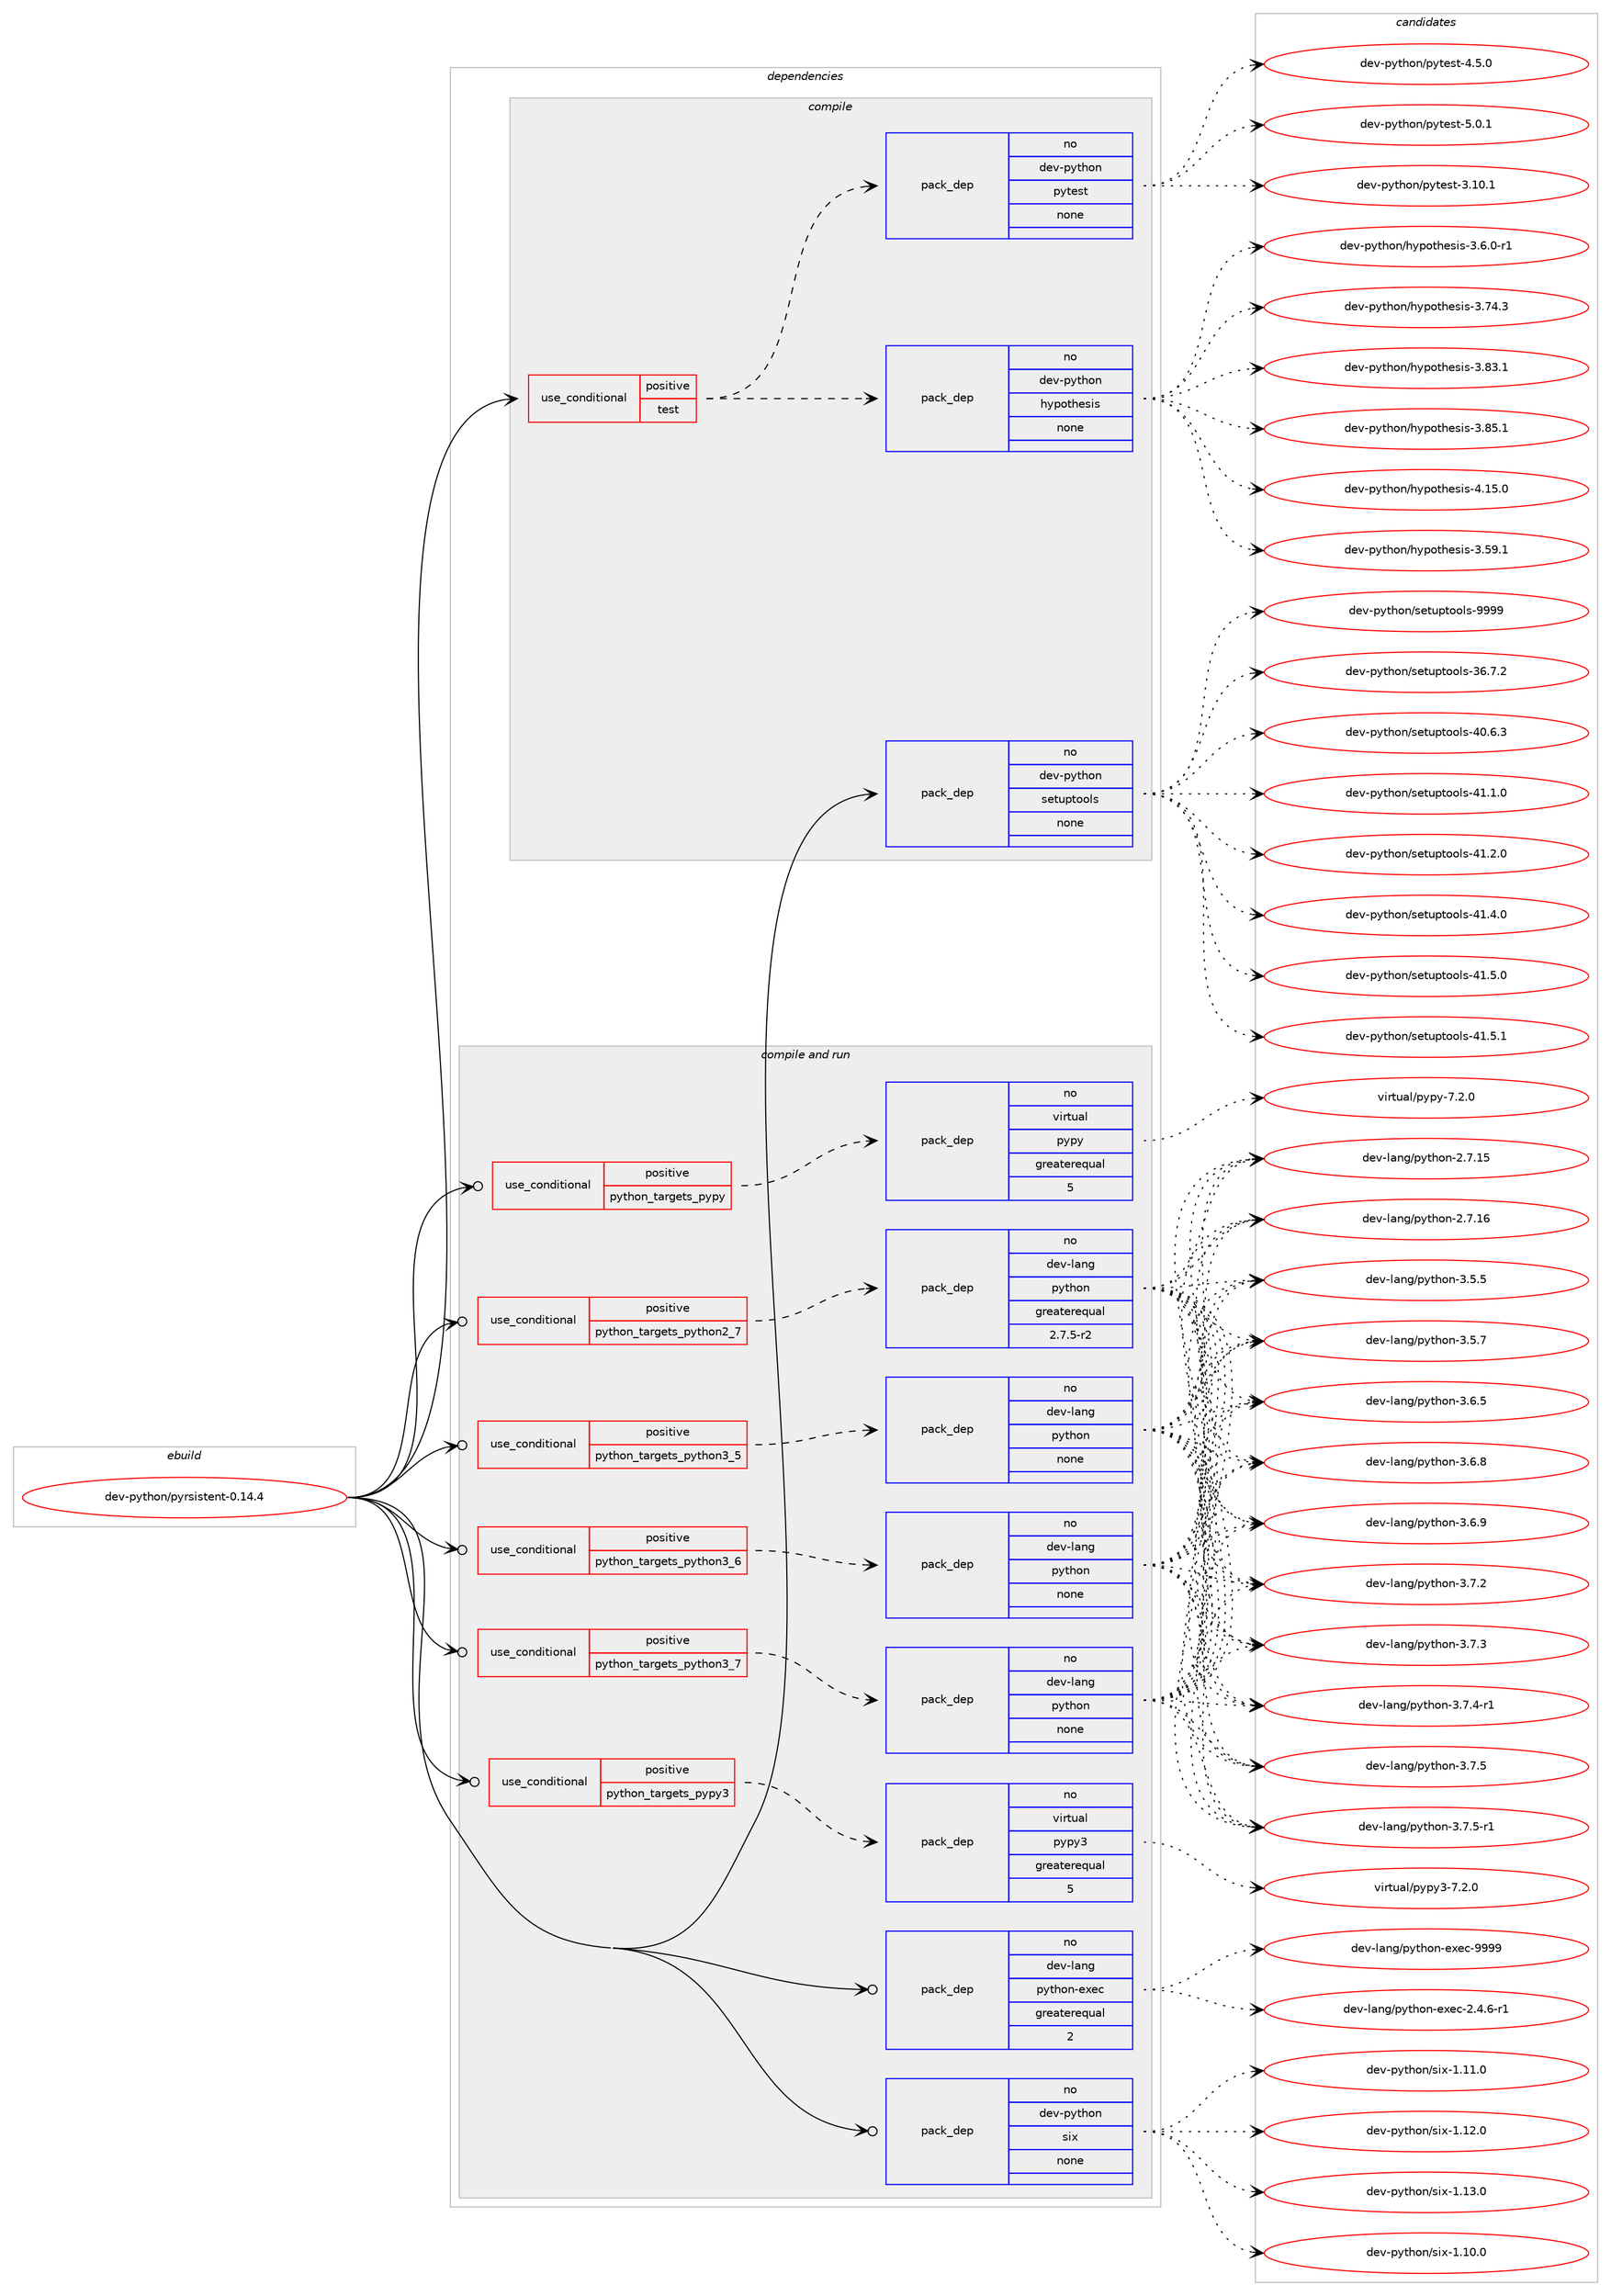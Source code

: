 digraph prolog {

# *************
# Graph options
# *************

newrank=true;
concentrate=true;
compound=true;
graph [rankdir=LR,fontname=Helvetica,fontsize=10,ranksep=1.5];#, ranksep=2.5, nodesep=0.2];
edge  [arrowhead=vee];
node  [fontname=Helvetica,fontsize=10];

# **********
# The ebuild
# **********

subgraph cluster_leftcol {
color=gray;
rank=same;
label=<<i>ebuild</i>>;
id [label="dev-python/pyrsistent-0.14.4", color=red, width=4, href="../dev-python/pyrsistent-0.14.4.svg"];
}

# ****************
# The dependencies
# ****************

subgraph cluster_midcol {
color=gray;
label=<<i>dependencies</i>>;
subgraph cluster_compile {
fillcolor="#eeeeee";
style=filled;
label=<<i>compile</i>>;
subgraph cond146734 {
dependency628488 [label=<<TABLE BORDER="0" CELLBORDER="1" CELLSPACING="0" CELLPADDING="4"><TR><TD ROWSPAN="3" CELLPADDING="10">use_conditional</TD></TR><TR><TD>positive</TD></TR><TR><TD>test</TD></TR></TABLE>>, shape=none, color=red];
subgraph pack469894 {
dependency628489 [label=<<TABLE BORDER="0" CELLBORDER="1" CELLSPACING="0" CELLPADDING="4" WIDTH="220"><TR><TD ROWSPAN="6" CELLPADDING="30">pack_dep</TD></TR><TR><TD WIDTH="110">no</TD></TR><TR><TD>dev-python</TD></TR><TR><TD>hypothesis</TD></TR><TR><TD>none</TD></TR><TR><TD></TD></TR></TABLE>>, shape=none, color=blue];
}
dependency628488:e -> dependency628489:w [weight=20,style="dashed",arrowhead="vee"];
subgraph pack469895 {
dependency628490 [label=<<TABLE BORDER="0" CELLBORDER="1" CELLSPACING="0" CELLPADDING="4" WIDTH="220"><TR><TD ROWSPAN="6" CELLPADDING="30">pack_dep</TD></TR><TR><TD WIDTH="110">no</TD></TR><TR><TD>dev-python</TD></TR><TR><TD>pytest</TD></TR><TR><TD>none</TD></TR><TR><TD></TD></TR></TABLE>>, shape=none, color=blue];
}
dependency628488:e -> dependency628490:w [weight=20,style="dashed",arrowhead="vee"];
}
id:e -> dependency628488:w [weight=20,style="solid",arrowhead="vee"];
subgraph pack469896 {
dependency628491 [label=<<TABLE BORDER="0" CELLBORDER="1" CELLSPACING="0" CELLPADDING="4" WIDTH="220"><TR><TD ROWSPAN="6" CELLPADDING="30">pack_dep</TD></TR><TR><TD WIDTH="110">no</TD></TR><TR><TD>dev-python</TD></TR><TR><TD>setuptools</TD></TR><TR><TD>none</TD></TR><TR><TD></TD></TR></TABLE>>, shape=none, color=blue];
}
id:e -> dependency628491:w [weight=20,style="solid",arrowhead="vee"];
}
subgraph cluster_compileandrun {
fillcolor="#eeeeee";
style=filled;
label=<<i>compile and run</i>>;
subgraph cond146735 {
dependency628492 [label=<<TABLE BORDER="0" CELLBORDER="1" CELLSPACING="0" CELLPADDING="4"><TR><TD ROWSPAN="3" CELLPADDING="10">use_conditional</TD></TR><TR><TD>positive</TD></TR><TR><TD>python_targets_pypy</TD></TR></TABLE>>, shape=none, color=red];
subgraph pack469897 {
dependency628493 [label=<<TABLE BORDER="0" CELLBORDER="1" CELLSPACING="0" CELLPADDING="4" WIDTH="220"><TR><TD ROWSPAN="6" CELLPADDING="30">pack_dep</TD></TR><TR><TD WIDTH="110">no</TD></TR><TR><TD>virtual</TD></TR><TR><TD>pypy</TD></TR><TR><TD>greaterequal</TD></TR><TR><TD>5</TD></TR></TABLE>>, shape=none, color=blue];
}
dependency628492:e -> dependency628493:w [weight=20,style="dashed",arrowhead="vee"];
}
id:e -> dependency628492:w [weight=20,style="solid",arrowhead="odotvee"];
subgraph cond146736 {
dependency628494 [label=<<TABLE BORDER="0" CELLBORDER="1" CELLSPACING="0" CELLPADDING="4"><TR><TD ROWSPAN="3" CELLPADDING="10">use_conditional</TD></TR><TR><TD>positive</TD></TR><TR><TD>python_targets_pypy3</TD></TR></TABLE>>, shape=none, color=red];
subgraph pack469898 {
dependency628495 [label=<<TABLE BORDER="0" CELLBORDER="1" CELLSPACING="0" CELLPADDING="4" WIDTH="220"><TR><TD ROWSPAN="6" CELLPADDING="30">pack_dep</TD></TR><TR><TD WIDTH="110">no</TD></TR><TR><TD>virtual</TD></TR><TR><TD>pypy3</TD></TR><TR><TD>greaterequal</TD></TR><TR><TD>5</TD></TR></TABLE>>, shape=none, color=blue];
}
dependency628494:e -> dependency628495:w [weight=20,style="dashed",arrowhead="vee"];
}
id:e -> dependency628494:w [weight=20,style="solid",arrowhead="odotvee"];
subgraph cond146737 {
dependency628496 [label=<<TABLE BORDER="0" CELLBORDER="1" CELLSPACING="0" CELLPADDING="4"><TR><TD ROWSPAN="3" CELLPADDING="10">use_conditional</TD></TR><TR><TD>positive</TD></TR><TR><TD>python_targets_python2_7</TD></TR></TABLE>>, shape=none, color=red];
subgraph pack469899 {
dependency628497 [label=<<TABLE BORDER="0" CELLBORDER="1" CELLSPACING="0" CELLPADDING="4" WIDTH="220"><TR><TD ROWSPAN="6" CELLPADDING="30">pack_dep</TD></TR><TR><TD WIDTH="110">no</TD></TR><TR><TD>dev-lang</TD></TR><TR><TD>python</TD></TR><TR><TD>greaterequal</TD></TR><TR><TD>2.7.5-r2</TD></TR></TABLE>>, shape=none, color=blue];
}
dependency628496:e -> dependency628497:w [weight=20,style="dashed",arrowhead="vee"];
}
id:e -> dependency628496:w [weight=20,style="solid",arrowhead="odotvee"];
subgraph cond146738 {
dependency628498 [label=<<TABLE BORDER="0" CELLBORDER="1" CELLSPACING="0" CELLPADDING="4"><TR><TD ROWSPAN="3" CELLPADDING="10">use_conditional</TD></TR><TR><TD>positive</TD></TR><TR><TD>python_targets_python3_5</TD></TR></TABLE>>, shape=none, color=red];
subgraph pack469900 {
dependency628499 [label=<<TABLE BORDER="0" CELLBORDER="1" CELLSPACING="0" CELLPADDING="4" WIDTH="220"><TR><TD ROWSPAN="6" CELLPADDING="30">pack_dep</TD></TR><TR><TD WIDTH="110">no</TD></TR><TR><TD>dev-lang</TD></TR><TR><TD>python</TD></TR><TR><TD>none</TD></TR><TR><TD></TD></TR></TABLE>>, shape=none, color=blue];
}
dependency628498:e -> dependency628499:w [weight=20,style="dashed",arrowhead="vee"];
}
id:e -> dependency628498:w [weight=20,style="solid",arrowhead="odotvee"];
subgraph cond146739 {
dependency628500 [label=<<TABLE BORDER="0" CELLBORDER="1" CELLSPACING="0" CELLPADDING="4"><TR><TD ROWSPAN="3" CELLPADDING="10">use_conditional</TD></TR><TR><TD>positive</TD></TR><TR><TD>python_targets_python3_6</TD></TR></TABLE>>, shape=none, color=red];
subgraph pack469901 {
dependency628501 [label=<<TABLE BORDER="0" CELLBORDER="1" CELLSPACING="0" CELLPADDING="4" WIDTH="220"><TR><TD ROWSPAN="6" CELLPADDING="30">pack_dep</TD></TR><TR><TD WIDTH="110">no</TD></TR><TR><TD>dev-lang</TD></TR><TR><TD>python</TD></TR><TR><TD>none</TD></TR><TR><TD></TD></TR></TABLE>>, shape=none, color=blue];
}
dependency628500:e -> dependency628501:w [weight=20,style="dashed",arrowhead="vee"];
}
id:e -> dependency628500:w [weight=20,style="solid",arrowhead="odotvee"];
subgraph cond146740 {
dependency628502 [label=<<TABLE BORDER="0" CELLBORDER="1" CELLSPACING="0" CELLPADDING="4"><TR><TD ROWSPAN="3" CELLPADDING="10">use_conditional</TD></TR><TR><TD>positive</TD></TR><TR><TD>python_targets_python3_7</TD></TR></TABLE>>, shape=none, color=red];
subgraph pack469902 {
dependency628503 [label=<<TABLE BORDER="0" CELLBORDER="1" CELLSPACING="0" CELLPADDING="4" WIDTH="220"><TR><TD ROWSPAN="6" CELLPADDING="30">pack_dep</TD></TR><TR><TD WIDTH="110">no</TD></TR><TR><TD>dev-lang</TD></TR><TR><TD>python</TD></TR><TR><TD>none</TD></TR><TR><TD></TD></TR></TABLE>>, shape=none, color=blue];
}
dependency628502:e -> dependency628503:w [weight=20,style="dashed",arrowhead="vee"];
}
id:e -> dependency628502:w [weight=20,style="solid",arrowhead="odotvee"];
subgraph pack469903 {
dependency628504 [label=<<TABLE BORDER="0" CELLBORDER="1" CELLSPACING="0" CELLPADDING="4" WIDTH="220"><TR><TD ROWSPAN="6" CELLPADDING="30">pack_dep</TD></TR><TR><TD WIDTH="110">no</TD></TR><TR><TD>dev-lang</TD></TR><TR><TD>python-exec</TD></TR><TR><TD>greaterequal</TD></TR><TR><TD>2</TD></TR></TABLE>>, shape=none, color=blue];
}
id:e -> dependency628504:w [weight=20,style="solid",arrowhead="odotvee"];
subgraph pack469904 {
dependency628505 [label=<<TABLE BORDER="0" CELLBORDER="1" CELLSPACING="0" CELLPADDING="4" WIDTH="220"><TR><TD ROWSPAN="6" CELLPADDING="30">pack_dep</TD></TR><TR><TD WIDTH="110">no</TD></TR><TR><TD>dev-python</TD></TR><TR><TD>six</TD></TR><TR><TD>none</TD></TR><TR><TD></TD></TR></TABLE>>, shape=none, color=blue];
}
id:e -> dependency628505:w [weight=20,style="solid",arrowhead="odotvee"];
}
subgraph cluster_run {
fillcolor="#eeeeee";
style=filled;
label=<<i>run</i>>;
}
}

# **************
# The candidates
# **************

subgraph cluster_choices {
rank=same;
color=gray;
label=<<i>candidates</i>>;

subgraph choice469894 {
color=black;
nodesep=1;
choice100101118451121211161041111104710412111211111610410111510511545514653574649 [label="dev-python/hypothesis-3.59.1", color=red, width=4,href="../dev-python/hypothesis-3.59.1.svg"];
choice10010111845112121116104111110471041211121111161041011151051154551465446484511449 [label="dev-python/hypothesis-3.6.0-r1", color=red, width=4,href="../dev-python/hypothesis-3.6.0-r1.svg"];
choice100101118451121211161041111104710412111211111610410111510511545514655524651 [label="dev-python/hypothesis-3.74.3", color=red, width=4,href="../dev-python/hypothesis-3.74.3.svg"];
choice100101118451121211161041111104710412111211111610410111510511545514656514649 [label="dev-python/hypothesis-3.83.1", color=red, width=4,href="../dev-python/hypothesis-3.83.1.svg"];
choice100101118451121211161041111104710412111211111610410111510511545514656534649 [label="dev-python/hypothesis-3.85.1", color=red, width=4,href="../dev-python/hypothesis-3.85.1.svg"];
choice100101118451121211161041111104710412111211111610410111510511545524649534648 [label="dev-python/hypothesis-4.15.0", color=red, width=4,href="../dev-python/hypothesis-4.15.0.svg"];
dependency628489:e -> choice100101118451121211161041111104710412111211111610410111510511545514653574649:w [style=dotted,weight="100"];
dependency628489:e -> choice10010111845112121116104111110471041211121111161041011151051154551465446484511449:w [style=dotted,weight="100"];
dependency628489:e -> choice100101118451121211161041111104710412111211111610410111510511545514655524651:w [style=dotted,weight="100"];
dependency628489:e -> choice100101118451121211161041111104710412111211111610410111510511545514656514649:w [style=dotted,weight="100"];
dependency628489:e -> choice100101118451121211161041111104710412111211111610410111510511545514656534649:w [style=dotted,weight="100"];
dependency628489:e -> choice100101118451121211161041111104710412111211111610410111510511545524649534648:w [style=dotted,weight="100"];
}
subgraph choice469895 {
color=black;
nodesep=1;
choice100101118451121211161041111104711212111610111511645514649484649 [label="dev-python/pytest-3.10.1", color=red, width=4,href="../dev-python/pytest-3.10.1.svg"];
choice1001011184511212111610411111047112121116101115116455246534648 [label="dev-python/pytest-4.5.0", color=red, width=4,href="../dev-python/pytest-4.5.0.svg"];
choice1001011184511212111610411111047112121116101115116455346484649 [label="dev-python/pytest-5.0.1", color=red, width=4,href="../dev-python/pytest-5.0.1.svg"];
dependency628490:e -> choice100101118451121211161041111104711212111610111511645514649484649:w [style=dotted,weight="100"];
dependency628490:e -> choice1001011184511212111610411111047112121116101115116455246534648:w [style=dotted,weight="100"];
dependency628490:e -> choice1001011184511212111610411111047112121116101115116455346484649:w [style=dotted,weight="100"];
}
subgraph choice469896 {
color=black;
nodesep=1;
choice100101118451121211161041111104711510111611711211611111110811545515446554650 [label="dev-python/setuptools-36.7.2", color=red, width=4,href="../dev-python/setuptools-36.7.2.svg"];
choice100101118451121211161041111104711510111611711211611111110811545524846544651 [label="dev-python/setuptools-40.6.3", color=red, width=4,href="../dev-python/setuptools-40.6.3.svg"];
choice100101118451121211161041111104711510111611711211611111110811545524946494648 [label="dev-python/setuptools-41.1.0", color=red, width=4,href="../dev-python/setuptools-41.1.0.svg"];
choice100101118451121211161041111104711510111611711211611111110811545524946504648 [label="dev-python/setuptools-41.2.0", color=red, width=4,href="../dev-python/setuptools-41.2.0.svg"];
choice100101118451121211161041111104711510111611711211611111110811545524946524648 [label="dev-python/setuptools-41.4.0", color=red, width=4,href="../dev-python/setuptools-41.4.0.svg"];
choice100101118451121211161041111104711510111611711211611111110811545524946534648 [label="dev-python/setuptools-41.5.0", color=red, width=4,href="../dev-python/setuptools-41.5.0.svg"];
choice100101118451121211161041111104711510111611711211611111110811545524946534649 [label="dev-python/setuptools-41.5.1", color=red, width=4,href="../dev-python/setuptools-41.5.1.svg"];
choice10010111845112121116104111110471151011161171121161111111081154557575757 [label="dev-python/setuptools-9999", color=red, width=4,href="../dev-python/setuptools-9999.svg"];
dependency628491:e -> choice100101118451121211161041111104711510111611711211611111110811545515446554650:w [style=dotted,weight="100"];
dependency628491:e -> choice100101118451121211161041111104711510111611711211611111110811545524846544651:w [style=dotted,weight="100"];
dependency628491:e -> choice100101118451121211161041111104711510111611711211611111110811545524946494648:w [style=dotted,weight="100"];
dependency628491:e -> choice100101118451121211161041111104711510111611711211611111110811545524946504648:w [style=dotted,weight="100"];
dependency628491:e -> choice100101118451121211161041111104711510111611711211611111110811545524946524648:w [style=dotted,weight="100"];
dependency628491:e -> choice100101118451121211161041111104711510111611711211611111110811545524946534648:w [style=dotted,weight="100"];
dependency628491:e -> choice100101118451121211161041111104711510111611711211611111110811545524946534649:w [style=dotted,weight="100"];
dependency628491:e -> choice10010111845112121116104111110471151011161171121161111111081154557575757:w [style=dotted,weight="100"];
}
subgraph choice469897 {
color=black;
nodesep=1;
choice1181051141161179710847112121112121455546504648 [label="virtual/pypy-7.2.0", color=red, width=4,href="../virtual/pypy-7.2.0.svg"];
dependency628493:e -> choice1181051141161179710847112121112121455546504648:w [style=dotted,weight="100"];
}
subgraph choice469898 {
color=black;
nodesep=1;
choice118105114116117971084711212111212151455546504648 [label="virtual/pypy3-7.2.0", color=red, width=4,href="../virtual/pypy3-7.2.0.svg"];
dependency628495:e -> choice118105114116117971084711212111212151455546504648:w [style=dotted,weight="100"];
}
subgraph choice469899 {
color=black;
nodesep=1;
choice10010111845108971101034711212111610411111045504655464953 [label="dev-lang/python-2.7.15", color=red, width=4,href="../dev-lang/python-2.7.15.svg"];
choice10010111845108971101034711212111610411111045504655464954 [label="dev-lang/python-2.7.16", color=red, width=4,href="../dev-lang/python-2.7.16.svg"];
choice100101118451089711010347112121116104111110455146534653 [label="dev-lang/python-3.5.5", color=red, width=4,href="../dev-lang/python-3.5.5.svg"];
choice100101118451089711010347112121116104111110455146534655 [label="dev-lang/python-3.5.7", color=red, width=4,href="../dev-lang/python-3.5.7.svg"];
choice100101118451089711010347112121116104111110455146544653 [label="dev-lang/python-3.6.5", color=red, width=4,href="../dev-lang/python-3.6.5.svg"];
choice100101118451089711010347112121116104111110455146544656 [label="dev-lang/python-3.6.8", color=red, width=4,href="../dev-lang/python-3.6.8.svg"];
choice100101118451089711010347112121116104111110455146544657 [label="dev-lang/python-3.6.9", color=red, width=4,href="../dev-lang/python-3.6.9.svg"];
choice100101118451089711010347112121116104111110455146554650 [label="dev-lang/python-3.7.2", color=red, width=4,href="../dev-lang/python-3.7.2.svg"];
choice100101118451089711010347112121116104111110455146554651 [label="dev-lang/python-3.7.3", color=red, width=4,href="../dev-lang/python-3.7.3.svg"];
choice1001011184510897110103471121211161041111104551465546524511449 [label="dev-lang/python-3.7.4-r1", color=red, width=4,href="../dev-lang/python-3.7.4-r1.svg"];
choice100101118451089711010347112121116104111110455146554653 [label="dev-lang/python-3.7.5", color=red, width=4,href="../dev-lang/python-3.7.5.svg"];
choice1001011184510897110103471121211161041111104551465546534511449 [label="dev-lang/python-3.7.5-r1", color=red, width=4,href="../dev-lang/python-3.7.5-r1.svg"];
dependency628497:e -> choice10010111845108971101034711212111610411111045504655464953:w [style=dotted,weight="100"];
dependency628497:e -> choice10010111845108971101034711212111610411111045504655464954:w [style=dotted,weight="100"];
dependency628497:e -> choice100101118451089711010347112121116104111110455146534653:w [style=dotted,weight="100"];
dependency628497:e -> choice100101118451089711010347112121116104111110455146534655:w [style=dotted,weight="100"];
dependency628497:e -> choice100101118451089711010347112121116104111110455146544653:w [style=dotted,weight="100"];
dependency628497:e -> choice100101118451089711010347112121116104111110455146544656:w [style=dotted,weight="100"];
dependency628497:e -> choice100101118451089711010347112121116104111110455146544657:w [style=dotted,weight="100"];
dependency628497:e -> choice100101118451089711010347112121116104111110455146554650:w [style=dotted,weight="100"];
dependency628497:e -> choice100101118451089711010347112121116104111110455146554651:w [style=dotted,weight="100"];
dependency628497:e -> choice1001011184510897110103471121211161041111104551465546524511449:w [style=dotted,weight="100"];
dependency628497:e -> choice100101118451089711010347112121116104111110455146554653:w [style=dotted,weight="100"];
dependency628497:e -> choice1001011184510897110103471121211161041111104551465546534511449:w [style=dotted,weight="100"];
}
subgraph choice469900 {
color=black;
nodesep=1;
choice10010111845108971101034711212111610411111045504655464953 [label="dev-lang/python-2.7.15", color=red, width=4,href="../dev-lang/python-2.7.15.svg"];
choice10010111845108971101034711212111610411111045504655464954 [label="dev-lang/python-2.7.16", color=red, width=4,href="../dev-lang/python-2.7.16.svg"];
choice100101118451089711010347112121116104111110455146534653 [label="dev-lang/python-3.5.5", color=red, width=4,href="../dev-lang/python-3.5.5.svg"];
choice100101118451089711010347112121116104111110455146534655 [label="dev-lang/python-3.5.7", color=red, width=4,href="../dev-lang/python-3.5.7.svg"];
choice100101118451089711010347112121116104111110455146544653 [label="dev-lang/python-3.6.5", color=red, width=4,href="../dev-lang/python-3.6.5.svg"];
choice100101118451089711010347112121116104111110455146544656 [label="dev-lang/python-3.6.8", color=red, width=4,href="../dev-lang/python-3.6.8.svg"];
choice100101118451089711010347112121116104111110455146544657 [label="dev-lang/python-3.6.9", color=red, width=4,href="../dev-lang/python-3.6.9.svg"];
choice100101118451089711010347112121116104111110455146554650 [label="dev-lang/python-3.7.2", color=red, width=4,href="../dev-lang/python-3.7.2.svg"];
choice100101118451089711010347112121116104111110455146554651 [label="dev-lang/python-3.7.3", color=red, width=4,href="../dev-lang/python-3.7.3.svg"];
choice1001011184510897110103471121211161041111104551465546524511449 [label="dev-lang/python-3.7.4-r1", color=red, width=4,href="../dev-lang/python-3.7.4-r1.svg"];
choice100101118451089711010347112121116104111110455146554653 [label="dev-lang/python-3.7.5", color=red, width=4,href="../dev-lang/python-3.7.5.svg"];
choice1001011184510897110103471121211161041111104551465546534511449 [label="dev-lang/python-3.7.5-r1", color=red, width=4,href="../dev-lang/python-3.7.5-r1.svg"];
dependency628499:e -> choice10010111845108971101034711212111610411111045504655464953:w [style=dotted,weight="100"];
dependency628499:e -> choice10010111845108971101034711212111610411111045504655464954:w [style=dotted,weight="100"];
dependency628499:e -> choice100101118451089711010347112121116104111110455146534653:w [style=dotted,weight="100"];
dependency628499:e -> choice100101118451089711010347112121116104111110455146534655:w [style=dotted,weight="100"];
dependency628499:e -> choice100101118451089711010347112121116104111110455146544653:w [style=dotted,weight="100"];
dependency628499:e -> choice100101118451089711010347112121116104111110455146544656:w [style=dotted,weight="100"];
dependency628499:e -> choice100101118451089711010347112121116104111110455146544657:w [style=dotted,weight="100"];
dependency628499:e -> choice100101118451089711010347112121116104111110455146554650:w [style=dotted,weight="100"];
dependency628499:e -> choice100101118451089711010347112121116104111110455146554651:w [style=dotted,weight="100"];
dependency628499:e -> choice1001011184510897110103471121211161041111104551465546524511449:w [style=dotted,weight="100"];
dependency628499:e -> choice100101118451089711010347112121116104111110455146554653:w [style=dotted,weight="100"];
dependency628499:e -> choice1001011184510897110103471121211161041111104551465546534511449:w [style=dotted,weight="100"];
}
subgraph choice469901 {
color=black;
nodesep=1;
choice10010111845108971101034711212111610411111045504655464953 [label="dev-lang/python-2.7.15", color=red, width=4,href="../dev-lang/python-2.7.15.svg"];
choice10010111845108971101034711212111610411111045504655464954 [label="dev-lang/python-2.7.16", color=red, width=4,href="../dev-lang/python-2.7.16.svg"];
choice100101118451089711010347112121116104111110455146534653 [label="dev-lang/python-3.5.5", color=red, width=4,href="../dev-lang/python-3.5.5.svg"];
choice100101118451089711010347112121116104111110455146534655 [label="dev-lang/python-3.5.7", color=red, width=4,href="../dev-lang/python-3.5.7.svg"];
choice100101118451089711010347112121116104111110455146544653 [label="dev-lang/python-3.6.5", color=red, width=4,href="../dev-lang/python-3.6.5.svg"];
choice100101118451089711010347112121116104111110455146544656 [label="dev-lang/python-3.6.8", color=red, width=4,href="../dev-lang/python-3.6.8.svg"];
choice100101118451089711010347112121116104111110455146544657 [label="dev-lang/python-3.6.9", color=red, width=4,href="../dev-lang/python-3.6.9.svg"];
choice100101118451089711010347112121116104111110455146554650 [label="dev-lang/python-3.7.2", color=red, width=4,href="../dev-lang/python-3.7.2.svg"];
choice100101118451089711010347112121116104111110455146554651 [label="dev-lang/python-3.7.3", color=red, width=4,href="../dev-lang/python-3.7.3.svg"];
choice1001011184510897110103471121211161041111104551465546524511449 [label="dev-lang/python-3.7.4-r1", color=red, width=4,href="../dev-lang/python-3.7.4-r1.svg"];
choice100101118451089711010347112121116104111110455146554653 [label="dev-lang/python-3.7.5", color=red, width=4,href="../dev-lang/python-3.7.5.svg"];
choice1001011184510897110103471121211161041111104551465546534511449 [label="dev-lang/python-3.7.5-r1", color=red, width=4,href="../dev-lang/python-3.7.5-r1.svg"];
dependency628501:e -> choice10010111845108971101034711212111610411111045504655464953:w [style=dotted,weight="100"];
dependency628501:e -> choice10010111845108971101034711212111610411111045504655464954:w [style=dotted,weight="100"];
dependency628501:e -> choice100101118451089711010347112121116104111110455146534653:w [style=dotted,weight="100"];
dependency628501:e -> choice100101118451089711010347112121116104111110455146534655:w [style=dotted,weight="100"];
dependency628501:e -> choice100101118451089711010347112121116104111110455146544653:w [style=dotted,weight="100"];
dependency628501:e -> choice100101118451089711010347112121116104111110455146544656:w [style=dotted,weight="100"];
dependency628501:e -> choice100101118451089711010347112121116104111110455146544657:w [style=dotted,weight="100"];
dependency628501:e -> choice100101118451089711010347112121116104111110455146554650:w [style=dotted,weight="100"];
dependency628501:e -> choice100101118451089711010347112121116104111110455146554651:w [style=dotted,weight="100"];
dependency628501:e -> choice1001011184510897110103471121211161041111104551465546524511449:w [style=dotted,weight="100"];
dependency628501:e -> choice100101118451089711010347112121116104111110455146554653:w [style=dotted,weight="100"];
dependency628501:e -> choice1001011184510897110103471121211161041111104551465546534511449:w [style=dotted,weight="100"];
}
subgraph choice469902 {
color=black;
nodesep=1;
choice10010111845108971101034711212111610411111045504655464953 [label="dev-lang/python-2.7.15", color=red, width=4,href="../dev-lang/python-2.7.15.svg"];
choice10010111845108971101034711212111610411111045504655464954 [label="dev-lang/python-2.7.16", color=red, width=4,href="../dev-lang/python-2.7.16.svg"];
choice100101118451089711010347112121116104111110455146534653 [label="dev-lang/python-3.5.5", color=red, width=4,href="../dev-lang/python-3.5.5.svg"];
choice100101118451089711010347112121116104111110455146534655 [label="dev-lang/python-3.5.7", color=red, width=4,href="../dev-lang/python-3.5.7.svg"];
choice100101118451089711010347112121116104111110455146544653 [label="dev-lang/python-3.6.5", color=red, width=4,href="../dev-lang/python-3.6.5.svg"];
choice100101118451089711010347112121116104111110455146544656 [label="dev-lang/python-3.6.8", color=red, width=4,href="../dev-lang/python-3.6.8.svg"];
choice100101118451089711010347112121116104111110455146544657 [label="dev-lang/python-3.6.9", color=red, width=4,href="../dev-lang/python-3.6.9.svg"];
choice100101118451089711010347112121116104111110455146554650 [label="dev-lang/python-3.7.2", color=red, width=4,href="../dev-lang/python-3.7.2.svg"];
choice100101118451089711010347112121116104111110455146554651 [label="dev-lang/python-3.7.3", color=red, width=4,href="../dev-lang/python-3.7.3.svg"];
choice1001011184510897110103471121211161041111104551465546524511449 [label="dev-lang/python-3.7.4-r1", color=red, width=4,href="../dev-lang/python-3.7.4-r1.svg"];
choice100101118451089711010347112121116104111110455146554653 [label="dev-lang/python-3.7.5", color=red, width=4,href="../dev-lang/python-3.7.5.svg"];
choice1001011184510897110103471121211161041111104551465546534511449 [label="dev-lang/python-3.7.5-r1", color=red, width=4,href="../dev-lang/python-3.7.5-r1.svg"];
dependency628503:e -> choice10010111845108971101034711212111610411111045504655464953:w [style=dotted,weight="100"];
dependency628503:e -> choice10010111845108971101034711212111610411111045504655464954:w [style=dotted,weight="100"];
dependency628503:e -> choice100101118451089711010347112121116104111110455146534653:w [style=dotted,weight="100"];
dependency628503:e -> choice100101118451089711010347112121116104111110455146534655:w [style=dotted,weight="100"];
dependency628503:e -> choice100101118451089711010347112121116104111110455146544653:w [style=dotted,weight="100"];
dependency628503:e -> choice100101118451089711010347112121116104111110455146544656:w [style=dotted,weight="100"];
dependency628503:e -> choice100101118451089711010347112121116104111110455146544657:w [style=dotted,weight="100"];
dependency628503:e -> choice100101118451089711010347112121116104111110455146554650:w [style=dotted,weight="100"];
dependency628503:e -> choice100101118451089711010347112121116104111110455146554651:w [style=dotted,weight="100"];
dependency628503:e -> choice1001011184510897110103471121211161041111104551465546524511449:w [style=dotted,weight="100"];
dependency628503:e -> choice100101118451089711010347112121116104111110455146554653:w [style=dotted,weight="100"];
dependency628503:e -> choice1001011184510897110103471121211161041111104551465546534511449:w [style=dotted,weight="100"];
}
subgraph choice469903 {
color=black;
nodesep=1;
choice10010111845108971101034711212111610411111045101120101994550465246544511449 [label="dev-lang/python-exec-2.4.6-r1", color=red, width=4,href="../dev-lang/python-exec-2.4.6-r1.svg"];
choice10010111845108971101034711212111610411111045101120101994557575757 [label="dev-lang/python-exec-9999", color=red, width=4,href="../dev-lang/python-exec-9999.svg"];
dependency628504:e -> choice10010111845108971101034711212111610411111045101120101994550465246544511449:w [style=dotted,weight="100"];
dependency628504:e -> choice10010111845108971101034711212111610411111045101120101994557575757:w [style=dotted,weight="100"];
}
subgraph choice469904 {
color=black;
nodesep=1;
choice100101118451121211161041111104711510512045494649484648 [label="dev-python/six-1.10.0", color=red, width=4,href="../dev-python/six-1.10.0.svg"];
choice100101118451121211161041111104711510512045494649494648 [label="dev-python/six-1.11.0", color=red, width=4,href="../dev-python/six-1.11.0.svg"];
choice100101118451121211161041111104711510512045494649504648 [label="dev-python/six-1.12.0", color=red, width=4,href="../dev-python/six-1.12.0.svg"];
choice100101118451121211161041111104711510512045494649514648 [label="dev-python/six-1.13.0", color=red, width=4,href="../dev-python/six-1.13.0.svg"];
dependency628505:e -> choice100101118451121211161041111104711510512045494649484648:w [style=dotted,weight="100"];
dependency628505:e -> choice100101118451121211161041111104711510512045494649494648:w [style=dotted,weight="100"];
dependency628505:e -> choice100101118451121211161041111104711510512045494649504648:w [style=dotted,weight="100"];
dependency628505:e -> choice100101118451121211161041111104711510512045494649514648:w [style=dotted,weight="100"];
}
}

}
